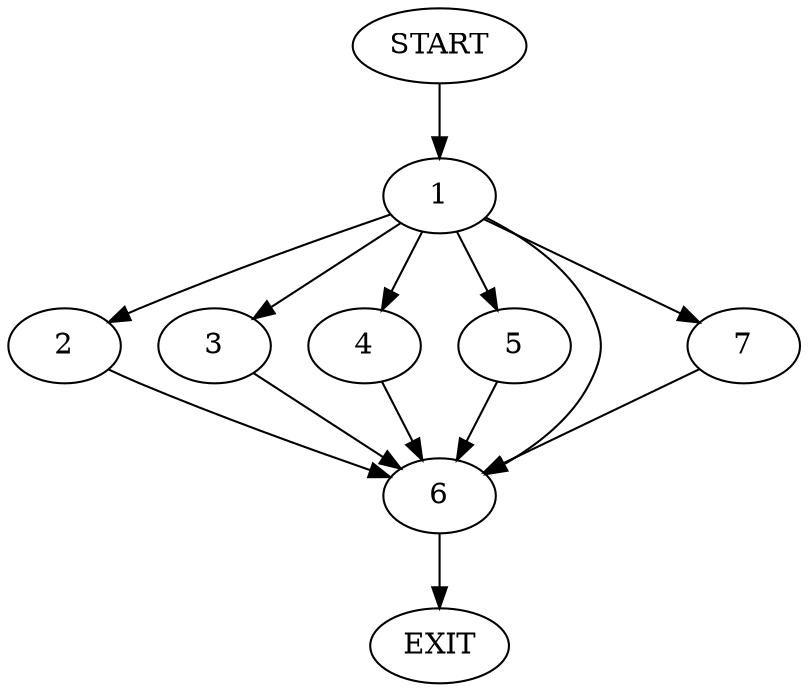 digraph {
0 [label="START"]
8 [label="EXIT"]
0 -> 1
1 -> 2
1 -> 3
1 -> 4
1 -> 5
1 -> 6
1 -> 7
6 -> 8
4 -> 6
5 -> 6
7 -> 6
3 -> 6
2 -> 6
}
